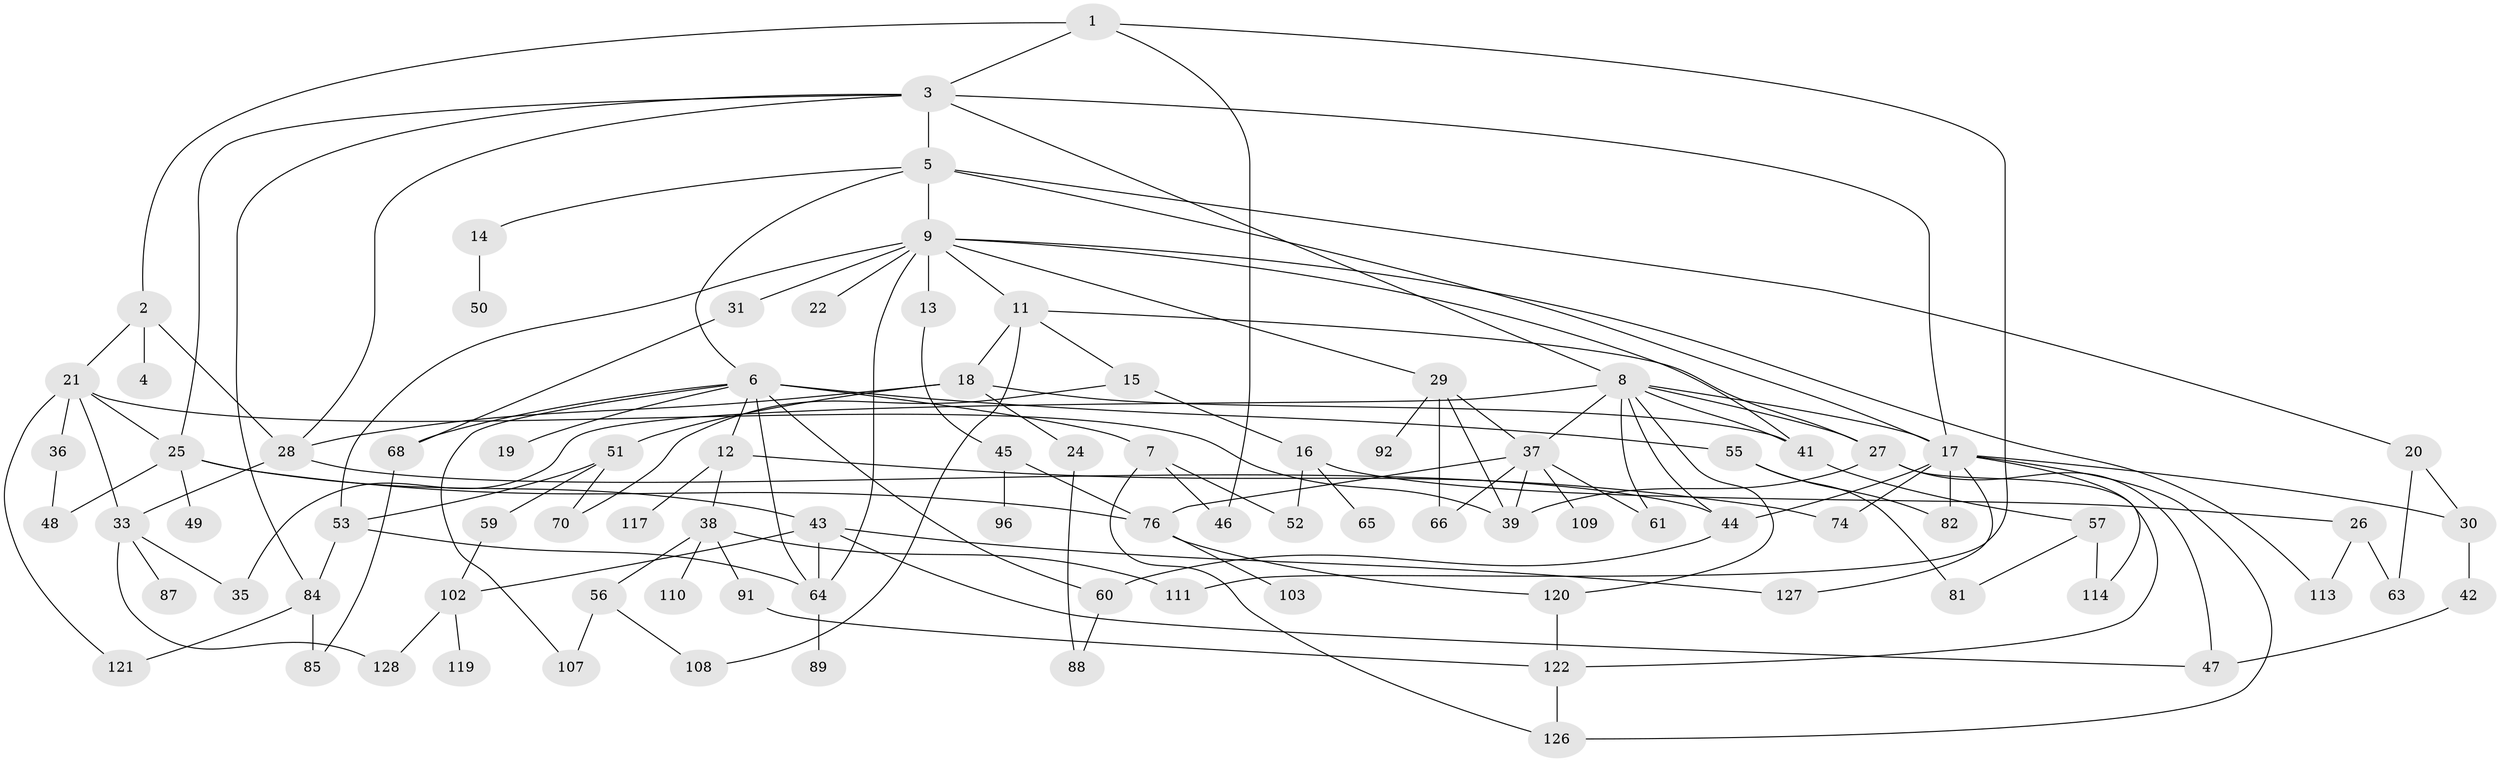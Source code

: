 // original degree distribution, {4: 0.171875, 6: 0.0546875, 1: 0.171875, 7: 0.015625, 8: 0.015625, 5: 0.03125, 2: 0.3359375, 3: 0.203125}
// Generated by graph-tools (version 1.1) at 2025/10/02/27/25 16:10:53]
// undirected, 89 vertices, 142 edges
graph export_dot {
graph [start="1"]
  node [color=gray90,style=filled];
  1 [super="+23"];
  2;
  3 [super="+77"];
  4;
  5 [super="+40"];
  6 [super="+80"];
  7 [super="+75"];
  8 [super="+78"];
  9 [super="+10"];
  11 [super="+69"];
  12 [super="+123"];
  13;
  14;
  15;
  16 [super="+34"];
  17 [super="+112"];
  18;
  19;
  20 [super="+32"];
  21 [super="+97"];
  22;
  24;
  25 [super="+86"];
  26 [super="+83"];
  27 [super="+67"];
  28 [super="+90"];
  29 [super="+54"];
  30;
  31;
  33 [super="+93"];
  35;
  36;
  37 [super="+62"];
  38 [super="+71"];
  39;
  41;
  42 [super="+58"];
  43 [super="+104"];
  44 [super="+99"];
  45 [super="+106"];
  46;
  47;
  48;
  49;
  50;
  51;
  52;
  53 [super="+94"];
  55;
  56 [super="+73"];
  57;
  59 [super="+95"];
  60 [super="+79"];
  61;
  63 [super="+100"];
  64 [super="+115"];
  65 [super="+98"];
  66;
  68 [super="+118"];
  70 [super="+72"];
  74;
  76 [super="+101"];
  81;
  82 [super="+125"];
  84 [super="+105"];
  85;
  87;
  88;
  89;
  91;
  92;
  96;
  102 [super="+116"];
  103;
  107;
  108;
  109;
  110;
  111;
  113;
  114;
  117;
  119;
  120;
  121;
  122 [super="+124"];
  126;
  127;
  128;
  1 -- 2;
  1 -- 3;
  1 -- 46;
  1 -- 111;
  2 -- 4;
  2 -- 21;
  2 -- 28;
  3 -- 5;
  3 -- 8;
  3 -- 25;
  3 -- 84;
  3 -- 17;
  3 -- 28;
  5 -- 6;
  5 -- 9;
  5 -- 14;
  5 -- 17;
  5 -- 20;
  6 -- 7;
  6 -- 12;
  6 -- 19;
  6 -- 55;
  6 -- 64 [weight=2];
  6 -- 107;
  6 -- 60;
  6 -- 68;
  7 -- 46;
  7 -- 52;
  7 -- 126;
  8 -- 27;
  8 -- 35;
  8 -- 44;
  8 -- 41;
  8 -- 120;
  8 -- 61;
  8 -- 17;
  8 -- 37;
  9 -- 13;
  9 -- 22;
  9 -- 31;
  9 -- 53;
  9 -- 41;
  9 -- 64;
  9 -- 11;
  9 -- 29;
  9 -- 113;
  11 -- 15;
  11 -- 18;
  11 -- 108;
  11 -- 27;
  12 -- 38;
  12 -- 117;
  12 -- 74;
  13 -- 45;
  14 -- 50;
  15 -- 16 [weight=2];
  15 -- 70;
  16 -- 26;
  16 -- 65;
  16 -- 52;
  17 -- 30;
  17 -- 74;
  17 -- 82;
  17 -- 114;
  17 -- 44;
  17 -- 126;
  17 -- 127;
  18 -- 24;
  18 -- 28;
  18 -- 41;
  18 -- 51;
  20 -- 30;
  20 -- 63;
  21 -- 33;
  21 -- 36;
  21 -- 121;
  21 -- 25;
  21 -- 39;
  24 -- 88;
  25 -- 43;
  25 -- 49;
  25 -- 48;
  25 -- 76;
  26 -- 113;
  26 -- 63;
  27 -- 47;
  27 -- 122;
  27 -- 39;
  28 -- 44;
  28 -- 33;
  29 -- 37;
  29 -- 39;
  29 -- 66;
  29 -- 92;
  30 -- 42;
  31 -- 68;
  33 -- 87;
  33 -- 128;
  33 -- 35;
  36 -- 48;
  37 -- 61;
  37 -- 109;
  37 -- 39;
  37 -- 66;
  37 -- 76;
  38 -- 56;
  38 -- 91;
  38 -- 110;
  38 -- 111;
  41 -- 57;
  42 -- 47;
  43 -- 127;
  43 -- 102;
  43 -- 47;
  43 -- 64;
  44 -- 60;
  45 -- 76;
  45 -- 96;
  51 -- 59;
  51 -- 53;
  51 -- 70;
  53 -- 84;
  53 -- 64;
  55 -- 81;
  55 -- 82;
  56 -- 107;
  56 -- 108;
  57 -- 114;
  57 -- 81;
  59 -- 102;
  60 -- 88;
  64 -- 89;
  68 -- 85;
  76 -- 103;
  76 -- 120;
  84 -- 85;
  84 -- 121;
  91 -- 122;
  102 -- 128;
  102 -- 119;
  120 -- 122;
  122 -- 126;
}
